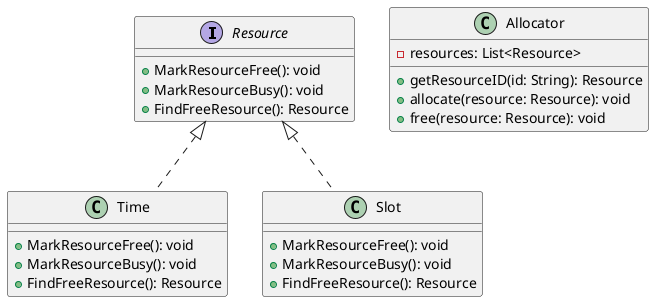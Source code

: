 @startuml resource_diagram

interface Resource {
  + MarkResourceFree(): void
  + MarkResourceBusy(): void
  + FindFreeResource(): Resource
}

class Time implements Resource {
  + MarkResourceFree(): void
  + MarkResourceBusy(): void
  + FindFreeResource(): Resource
}

class Slot implements Resource {
  + MarkResourceFree(): void
  + MarkResourceBusy(): void
  + FindFreeResource(): Resource
}

class Allocator {
  - resources: List<Resource>
  + getResourceID(id: String): Resource
  + allocate(resource: Resource): void
  + free(resource: Resource): void
}

@enduml